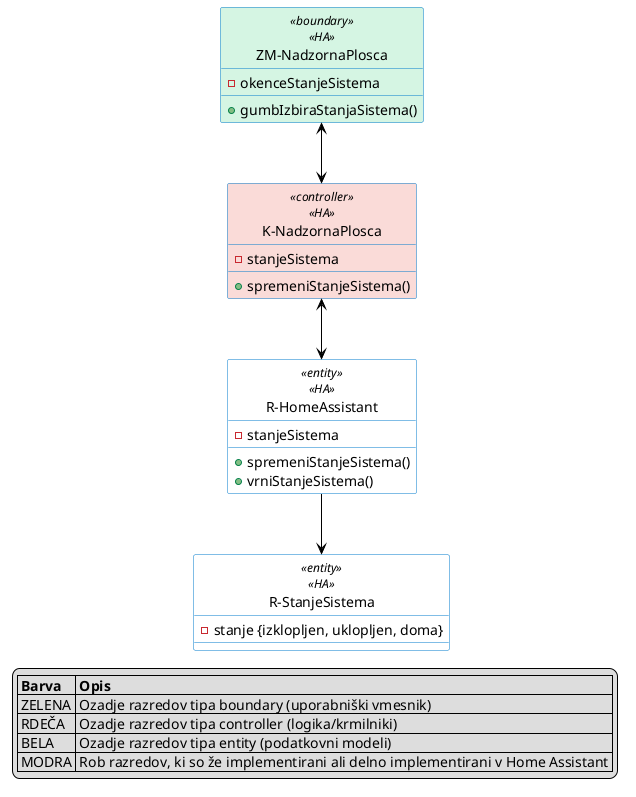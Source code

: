 @startuml RD_Sistem
skinparam class {
  BackgroundColor white
  ArrowColor black
  DefaultTextAlignment center
}
hide circle

' Zaslonske maske

class "ZM-NadzornaPlosca" as ZM_NadzornaPlosca <<boundary>> <<HA>>{
  -okenceStanjeSistema
  +gumbIzbiraStanjaSistema()
}

' Kontrolerji

class "K-NadzornaPlosca" as K_NadzornaPlosca <<controller>> <<HA>>{
  -stanjeSistema
  +spremeniStanjeSistema()
}

' Razredi

class "R-HomeAssistant" as R_HomeAssistant <<entity>> <<HA>>{
  -stanjeSistema
  +spremeniStanjeSistema()
  +vrniStanjeSistema()
}

class "R-StanjeSistema" as R_StanjeSistema <<entity>> <<HA>>{
  -stanje {izklopljen, uklopljen, doma}
}

' Povezave

' NadzornaPlosca
ZM_NadzornaPlosca <--> K_NadzornaPlosca
K_NadzornaPlosca <--> R_HomeAssistant

' HomeAssistant
R_HomeAssistant --> R_StanjeSistema

' Boundary classes (GREEN background)
skinparam class {
  BackgroundColor<<boundary>> #D5F5E3
}

' Controller classes (RED background)
skinparam class {
  BackgroundColor<<controller>> #FADBD8
}

skinparam class {
  BorderColor<<HA>> #007ACC
}

legend right
  |= Barva |= Opis |
  | ZELENA | Ozadje razredov tipa boundary (uporabniški vmesnik) |
  | RDEČA | Ozadje razredov tipa controller (logika/krmilniki) |
  | BELA | Ozadje razredov tipa entity (podatkovni modeli) |
  | MODRA | Rob razredov, ki so že implementirani ali delno implementirani v Home Assistant |
endlegend
@enduml